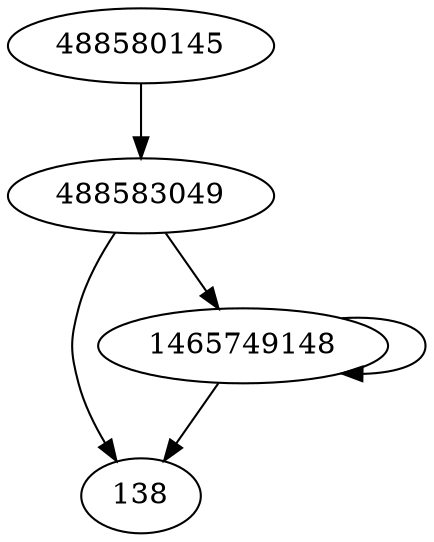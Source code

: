 digraph  {
488580145;
138;
1465749148;
488583049;
488580145 -> 488583049;
1465749148 -> 138;
1465749148 -> 1465749148;
488583049 -> 138;
488583049 -> 1465749148;
}
